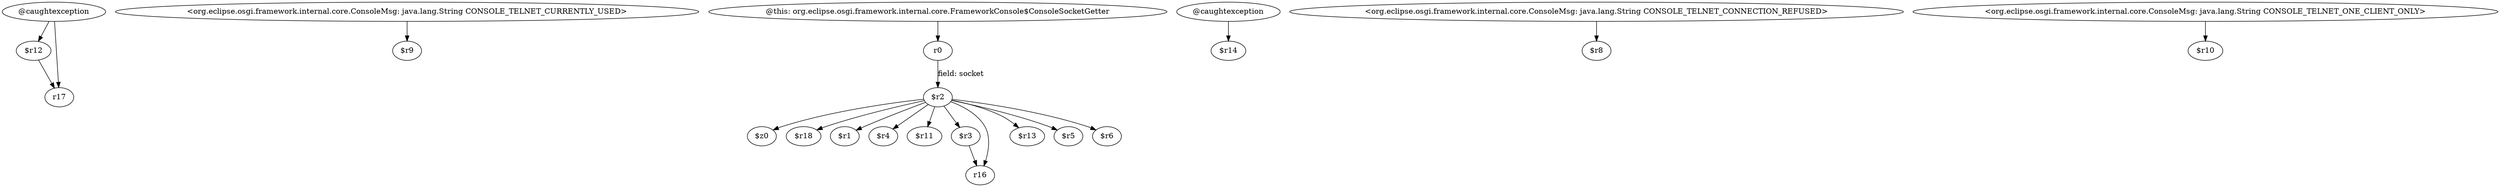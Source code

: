 digraph g {
0[label="$r12"]
1[label="r17"]
0->1[label=""]
2[label="<org.eclipse.osgi.framework.internal.core.ConsoleMsg: java.lang.String CONSOLE_TELNET_CURRENTLY_USED>"]
3[label="$r9"]
2->3[label=""]
4[label="$r2"]
5[label="$z0"]
4->5[label=""]
6[label="$r18"]
4->6[label=""]
7[label="@caughtexception"]
8[label="$r14"]
7->8[label=""]
9[label="$r1"]
4->9[label=""]
10[label="$r4"]
4->10[label=""]
11[label="<org.eclipse.osgi.framework.internal.core.ConsoleMsg: java.lang.String CONSOLE_TELNET_CONNECTION_REFUSED>"]
12[label="$r8"]
11->12[label=""]
13[label="$r11"]
4->13[label=""]
14[label="$r3"]
4->14[label=""]
15[label="r16"]
14->15[label=""]
16[label="@this: org.eclipse.osgi.framework.internal.core.FrameworkConsole$ConsoleSocketGetter"]
17[label="r0"]
16->17[label=""]
17->4[label="field: socket"]
18[label="@caughtexception"]
18->0[label=""]
19[label="$r13"]
4->19[label=""]
4->15[label=""]
20[label="$r5"]
4->20[label=""]
21[label="<org.eclipse.osgi.framework.internal.core.ConsoleMsg: java.lang.String CONSOLE_TELNET_ONE_CLIENT_ONLY>"]
22[label="$r10"]
21->22[label=""]
23[label="$r6"]
4->23[label=""]
18->1[label=""]
}